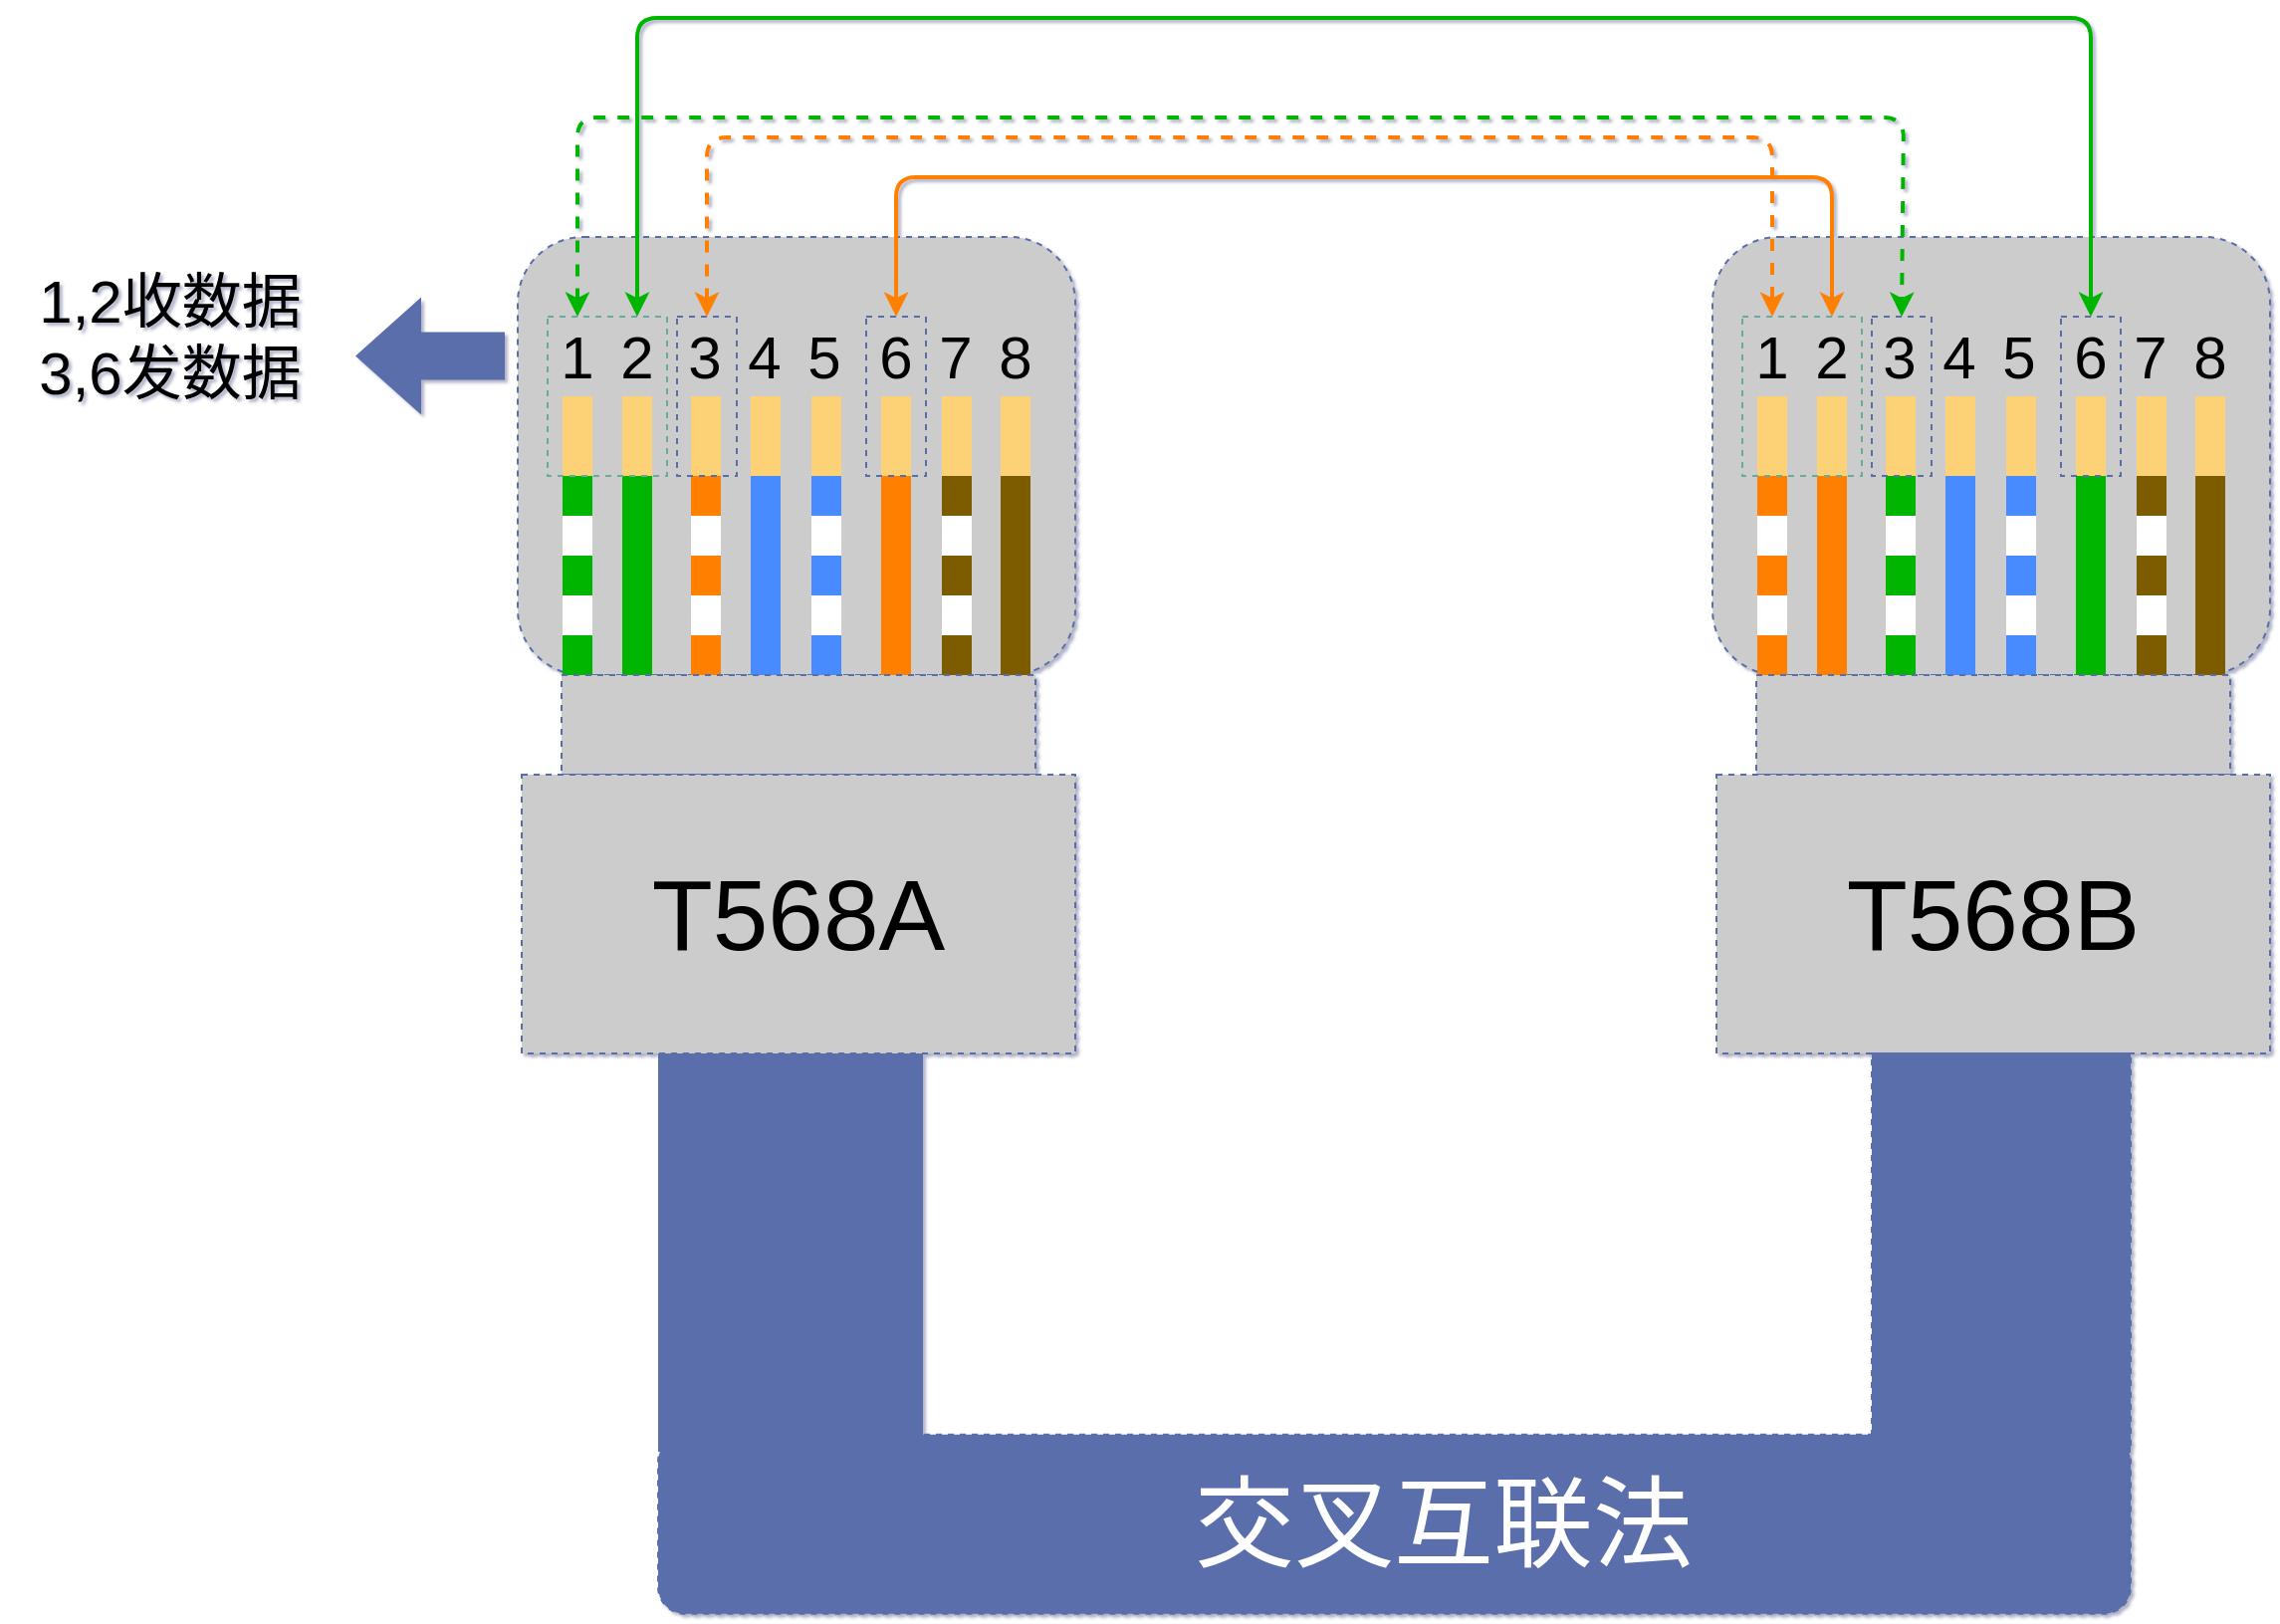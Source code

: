<mxfile version="14.5.1" type="github"><diagram id="3228e29e-7158-1315-38df-8450db1d8a1d" name="Page-1"><mxGraphModel dx="4993" dy="2900" grid="1" gridSize="10" guides="1" tooltips="1" connect="1" arrows="1" fold="1" page="1" pageScale="1" pageWidth="800" pageHeight="200" background="#ffffff" math="0" shadow="1"><root><mxCell id="0"/><mxCell id="1" parent="0"/><mxCell id="M9zflv45pWriz8vddk0P-69" value="" style="rounded=1;whiteSpace=wrap;html=1;shadow=0;dashed=1;strokeColor=#5A6EAB;fillColor=#CCCCCC;" vertex="1" parent="1"><mxGeometry x="350" y="610" width="280" height="220" as="geometry"/></mxCell><mxCell id="M9zflv45pWriz8vddk0P-8" value="" style="endArrow=none;html=1;fillColor=#00FF80;strokeWidth=15;strokeColor=#FDD276;" edge="1" parent="1"><mxGeometry width="50" height="50" relative="1" as="geometry"><mxPoint x="380" y="730" as="sourcePoint"/><mxPoint x="380" y="690" as="targetPoint"/></mxGeometry></mxCell><mxCell id="M9zflv45pWriz8vddk0P-9" value="" style="endArrow=none;html=1;fillColor=#00FF80;strokeWidth=15;dashed=1;strokeColor=#00B500;" edge="1" parent="1"><mxGeometry width="50" height="50" relative="1" as="geometry"><mxPoint x="380" y="750" as="sourcePoint"/><mxPoint x="380" y="730" as="targetPoint"/></mxGeometry></mxCell><mxCell id="M9zflv45pWriz8vddk0P-10" value="" style="endArrow=none;html=1;fillColor=#00FF80;strokeWidth=15;strokeColor=#FDD276;" edge="1" parent="1"><mxGeometry width="50" height="50" relative="1" as="geometry"><mxPoint x="410" y="730" as="sourcePoint"/><mxPoint x="410" y="690" as="targetPoint"/></mxGeometry></mxCell><mxCell id="M9zflv45pWriz8vddk0P-11" value="" style="endArrow=none;html=1;fillColor=#00FF80;strokeWidth=15;strokeColor=#00B500;" edge="1" parent="1"><mxGeometry width="50" height="50" relative="1" as="geometry"><mxPoint x="410" y="830" as="sourcePoint"/><mxPoint x="410" y="730" as="targetPoint"/></mxGeometry></mxCell><mxCell id="M9zflv45pWriz8vddk0P-12" value="" style="endArrow=none;html=1;fillColor=#00FF80;strokeWidth=15;dashed=1;strokeColor=#FFFFFF;" edge="1" parent="1"><mxGeometry width="50" height="50" relative="1" as="geometry"><mxPoint x="380" y="770" as="sourcePoint"/><mxPoint x="380" y="750" as="targetPoint"/></mxGeometry></mxCell><mxCell id="M9zflv45pWriz8vddk0P-13" value="" style="endArrow=none;html=1;fillColor=#00FF80;strokeWidth=15;dashed=1;strokeColor=#00B500;" edge="1" parent="1"><mxGeometry width="50" height="50" relative="1" as="geometry"><mxPoint x="380" y="790" as="sourcePoint"/><mxPoint x="380" y="770" as="targetPoint"/></mxGeometry></mxCell><mxCell id="M9zflv45pWriz8vddk0P-20" value="" style="endArrow=none;html=1;fillColor=#00FF80;strokeWidth=15;dashed=1;strokeColor=#FFFFFF;" edge="1" parent="1"><mxGeometry width="50" height="50" relative="1" as="geometry"><mxPoint x="380" y="810" as="sourcePoint"/><mxPoint x="380" y="790" as="targetPoint"/></mxGeometry></mxCell><mxCell id="M9zflv45pWriz8vddk0P-21" value="" style="endArrow=none;html=1;fillColor=#00FF80;strokeWidth=15;dashed=1;strokeColor=#00B500;" edge="1" parent="1"><mxGeometry width="50" height="50" relative="1" as="geometry"><mxPoint x="380" y="830" as="sourcePoint"/><mxPoint x="380" y="810" as="targetPoint"/></mxGeometry></mxCell><mxCell id="M9zflv45pWriz8vddk0P-22" value="" style="endArrow=none;html=1;fillColor=#00FF80;strokeWidth=15;strokeColor=#FDD276;" edge="1" parent="1"><mxGeometry width="50" height="50" relative="1" as="geometry"><mxPoint x="444.5" y="730" as="sourcePoint"/><mxPoint x="444.5" y="690" as="targetPoint"/></mxGeometry></mxCell><mxCell id="M9zflv45pWriz8vddk0P-23" value="" style="endArrow=none;html=1;fillColor=#00FF80;strokeWidth=15;dashed=1;strokeColor=#FF8000;" edge="1" parent="1"><mxGeometry width="50" height="50" relative="1" as="geometry"><mxPoint x="444.5" y="750" as="sourcePoint"/><mxPoint x="444.5" y="730" as="targetPoint"/></mxGeometry></mxCell><mxCell id="M9zflv45pWriz8vddk0P-24" value="" style="endArrow=none;html=1;fillColor=#00FF80;strokeWidth=15;strokeColor=#FDD276;" edge="1" parent="1"><mxGeometry width="50" height="50" relative="1" as="geometry"><mxPoint x="474.5" y="730" as="sourcePoint"/><mxPoint x="474.5" y="690" as="targetPoint"/></mxGeometry></mxCell><mxCell id="M9zflv45pWriz8vddk0P-25" value="" style="endArrow=none;html=1;fillColor=#00FF80;strokeWidth=15;strokeColor=#478BFF;" edge="1" parent="1"><mxGeometry width="50" height="50" relative="1" as="geometry"><mxPoint x="474.5" y="830" as="sourcePoint"/><mxPoint x="474.5" y="730" as="targetPoint"/></mxGeometry></mxCell><mxCell id="M9zflv45pWriz8vddk0P-26" value="" style="endArrow=none;html=1;fillColor=#00FF80;strokeWidth=15;dashed=1;strokeColor=#FFFFFF;" edge="1" parent="1"><mxGeometry width="50" height="50" relative="1" as="geometry"><mxPoint x="444.5" y="770" as="sourcePoint"/><mxPoint x="444.5" y="750" as="targetPoint"/></mxGeometry></mxCell><mxCell id="M9zflv45pWriz8vddk0P-27" value="" style="endArrow=none;html=1;fillColor=#00FF80;strokeWidth=15;dashed=1;strokeColor=#FF8000;" edge="1" parent="1"><mxGeometry width="50" height="50" relative="1" as="geometry"><mxPoint x="444.5" y="790" as="sourcePoint"/><mxPoint x="444.5" y="770" as="targetPoint"/></mxGeometry></mxCell><mxCell id="M9zflv45pWriz8vddk0P-28" value="" style="endArrow=none;html=1;fillColor=#00FF80;strokeWidth=15;dashed=1;strokeColor=#FFFFFF;" edge="1" parent="1"><mxGeometry width="50" height="50" relative="1" as="geometry"><mxPoint x="444.5" y="810" as="sourcePoint"/><mxPoint x="444.5" y="790" as="targetPoint"/></mxGeometry></mxCell><mxCell id="M9zflv45pWriz8vddk0P-29" value="" style="endArrow=none;html=1;fillColor=#00FF80;strokeWidth=15;dashed=1;strokeColor=#FF8000;" edge="1" parent="1"><mxGeometry width="50" height="50" relative="1" as="geometry"><mxPoint x="444.5" y="830" as="sourcePoint"/><mxPoint x="444.5" y="810" as="targetPoint"/></mxGeometry></mxCell><mxCell id="M9zflv45pWriz8vddk0P-30" value="" style="endArrow=none;html=1;fillColor=#00FF80;strokeWidth=15;strokeColor=#FDD276;" edge="1" parent="1"><mxGeometry width="50" height="50" relative="1" as="geometry"><mxPoint x="505" y="730" as="sourcePoint"/><mxPoint x="505" y="690" as="targetPoint"/></mxGeometry></mxCell><mxCell id="M9zflv45pWriz8vddk0P-31" value="" style="endArrow=none;html=1;fillColor=#00FF80;strokeWidth=15;dashed=1;strokeColor=#478BFF;" edge="1" parent="1"><mxGeometry width="50" height="50" relative="1" as="geometry"><mxPoint x="505" y="750" as="sourcePoint"/><mxPoint x="505" y="730" as="targetPoint"/></mxGeometry></mxCell><mxCell id="M9zflv45pWriz8vddk0P-32" value="" style="endArrow=none;html=1;fillColor=#00FF80;strokeWidth=15;dashed=1;strokeColor=#FFFFFF;" edge="1" parent="1"><mxGeometry width="50" height="50" relative="1" as="geometry"><mxPoint x="505" y="770" as="sourcePoint"/><mxPoint x="505" y="750" as="targetPoint"/></mxGeometry></mxCell><mxCell id="M9zflv45pWriz8vddk0P-33" value="" style="endArrow=none;html=1;fillColor=#00FF80;strokeWidth=15;dashed=1;strokeColor=#478BFF;" edge="1" parent="1"><mxGeometry width="50" height="50" relative="1" as="geometry"><mxPoint x="505" y="790" as="sourcePoint"/><mxPoint x="505" y="770" as="targetPoint"/></mxGeometry></mxCell><mxCell id="M9zflv45pWriz8vddk0P-34" value="" style="endArrow=none;html=1;fillColor=#00FF80;strokeWidth=15;dashed=1;strokeColor=#FFFFFF;" edge="1" parent="1"><mxGeometry width="50" height="50" relative="1" as="geometry"><mxPoint x="505" y="810" as="sourcePoint"/><mxPoint x="505" y="790" as="targetPoint"/></mxGeometry></mxCell><mxCell id="M9zflv45pWriz8vddk0P-35" value="" style="endArrow=none;html=1;fillColor=#00FF80;strokeWidth=15;dashed=1;strokeColor=#478BFF;" edge="1" parent="1"><mxGeometry width="50" height="50" relative="1" as="geometry"><mxPoint x="505" y="830" as="sourcePoint"/><mxPoint x="505" y="810" as="targetPoint"/></mxGeometry></mxCell><mxCell id="M9zflv45pWriz8vddk0P-44" value="" style="endArrow=none;html=1;fillColor=#00FF80;strokeWidth=15;strokeColor=#FDD276;" edge="1" parent="1"><mxGeometry width="50" height="50" relative="1" as="geometry"><mxPoint x="540" y="730" as="sourcePoint"/><mxPoint x="540" y="690" as="targetPoint"/></mxGeometry></mxCell><mxCell id="M9zflv45pWriz8vddk0P-45" value="" style="endArrow=none;html=1;fillColor=#00FF80;strokeWidth=15;strokeColor=#FF8000;" edge="1" parent="1"><mxGeometry width="50" height="50" relative="1" as="geometry"><mxPoint x="540" y="830" as="sourcePoint"/><mxPoint x="540" y="730" as="targetPoint"/></mxGeometry></mxCell><mxCell id="M9zflv45pWriz8vddk0P-46" value="" style="endArrow=none;html=1;fillColor=#00FF80;strokeWidth=15;strokeColor=#FDD276;" edge="1" parent="1"><mxGeometry width="50" height="50" relative="1" as="geometry"><mxPoint x="570.5" y="730" as="sourcePoint"/><mxPoint x="570.5" y="690" as="targetPoint"/></mxGeometry></mxCell><mxCell id="M9zflv45pWriz8vddk0P-47" value="" style="endArrow=none;html=1;fillColor=#00FF80;strokeWidth=15;dashed=1;strokeColor=#7D5C00;" edge="1" parent="1"><mxGeometry width="50" height="50" relative="1" as="geometry"><mxPoint x="570.5" y="750" as="sourcePoint"/><mxPoint x="570.5" y="730" as="targetPoint"/></mxGeometry></mxCell><mxCell id="M9zflv45pWriz8vddk0P-48" value="" style="endArrow=none;html=1;fillColor=#00FF80;strokeWidth=15;dashed=1;strokeColor=#FFFFFF;" edge="1" parent="1"><mxGeometry width="50" height="50" relative="1" as="geometry"><mxPoint x="570.5" y="770" as="sourcePoint"/><mxPoint x="570.5" y="750" as="targetPoint"/></mxGeometry></mxCell><mxCell id="M9zflv45pWriz8vddk0P-49" value="" style="endArrow=none;html=1;fillColor=#00FF80;strokeWidth=15;dashed=1;strokeColor=#7D5C00;" edge="1" parent="1"><mxGeometry width="50" height="50" relative="1" as="geometry"><mxPoint x="570.5" y="790" as="sourcePoint"/><mxPoint x="570.5" y="770" as="targetPoint"/></mxGeometry></mxCell><mxCell id="M9zflv45pWriz8vddk0P-50" value="" style="endArrow=none;html=1;fillColor=#00FF80;strokeWidth=15;dashed=1;strokeColor=#FFFFFF;" edge="1" parent="1"><mxGeometry width="50" height="50" relative="1" as="geometry"><mxPoint x="570.5" y="810" as="sourcePoint"/><mxPoint x="570.5" y="790" as="targetPoint"/></mxGeometry></mxCell><mxCell id="M9zflv45pWriz8vddk0P-51" value="" style="endArrow=none;html=1;fillColor=#00FF80;strokeWidth=15;dashed=1;strokeColor=#7D5C00;" edge="1" parent="1"><mxGeometry width="50" height="50" relative="1" as="geometry"><mxPoint x="570.5" y="830" as="sourcePoint"/><mxPoint x="570.5" y="810" as="targetPoint"/></mxGeometry></mxCell><mxCell id="M9zflv45pWriz8vddk0P-52" value="" style="endArrow=none;html=1;fillColor=#00FF80;strokeWidth=15;strokeColor=#FDD276;" edge="1" parent="1"><mxGeometry width="50" height="50" relative="1" as="geometry"><mxPoint x="600" y="730" as="sourcePoint"/><mxPoint x="600" y="690" as="targetPoint"/></mxGeometry></mxCell><mxCell id="M9zflv45pWriz8vddk0P-53" value="" style="endArrow=none;html=1;fillColor=#00FF80;strokeWidth=15;strokeColor=#7D5C00;" edge="1" parent="1"><mxGeometry width="50" height="50" relative="1" as="geometry"><mxPoint x="600" y="830" as="sourcePoint"/><mxPoint x="600" y="730" as="targetPoint"/></mxGeometry></mxCell><mxCell id="M9zflv45pWriz8vddk0P-54" value="&lt;font style=&quot;font-size: 30px&quot;&gt;1&lt;/font&gt;" style="text;html=1;strokeColor=none;fillColor=none;align=center;verticalAlign=middle;whiteSpace=wrap;rounded=0;shadow=0;" vertex="1" parent="1"><mxGeometry x="370" y="660" width="20" height="20" as="geometry"/></mxCell><mxCell id="M9zflv45pWriz8vddk0P-56" value="&lt;font style=&quot;font-size: 30px&quot;&gt;2&lt;/font&gt;" style="text;html=1;strokeColor=none;fillColor=none;align=center;verticalAlign=middle;whiteSpace=wrap;rounded=0;shadow=0;" vertex="1" parent="1"><mxGeometry x="400" y="660" width="20" height="20" as="geometry"/></mxCell><mxCell id="M9zflv45pWriz8vddk0P-57" value="&lt;font style=&quot;font-size: 30px&quot;&gt;3&lt;/font&gt;" style="text;html=1;strokeColor=none;fillColor=none;align=center;verticalAlign=middle;whiteSpace=wrap;rounded=0;shadow=0;" vertex="1" parent="1"><mxGeometry x="434" y="660" width="20" height="20" as="geometry"/></mxCell><mxCell id="M9zflv45pWriz8vddk0P-58" value="&lt;font style=&quot;font-size: 30px&quot;&gt;4&lt;/font&gt;" style="text;html=1;strokeColor=none;fillColor=none;align=center;verticalAlign=middle;whiteSpace=wrap;rounded=0;shadow=0;" vertex="1" parent="1"><mxGeometry x="464" y="660" width="20" height="20" as="geometry"/></mxCell><mxCell id="M9zflv45pWriz8vddk0P-59" value="&lt;font style=&quot;font-size: 30px&quot;&gt;5&lt;/font&gt;" style="text;html=1;strokeColor=none;fillColor=none;align=center;verticalAlign=middle;whiteSpace=wrap;rounded=0;shadow=0;" vertex="1" parent="1"><mxGeometry x="494" y="660" width="20" height="20" as="geometry"/></mxCell><mxCell id="M9zflv45pWriz8vddk0P-60" value="&lt;font style=&quot;font-size: 30px&quot;&gt;6&lt;/font&gt;" style="text;html=1;strokeColor=none;fillColor=none;align=center;verticalAlign=middle;whiteSpace=wrap;rounded=0;shadow=0;" vertex="1" parent="1"><mxGeometry x="530" y="660" width="20" height="20" as="geometry"/></mxCell><mxCell id="M9zflv45pWriz8vddk0P-61" value="&lt;font style=&quot;font-size: 30px&quot;&gt;7&lt;/font&gt;" style="text;html=1;strokeColor=none;fillColor=none;align=center;verticalAlign=middle;whiteSpace=wrap;rounded=0;shadow=0;" vertex="1" parent="1"><mxGeometry x="560" y="660" width="20" height="20" as="geometry"/></mxCell><mxCell id="M9zflv45pWriz8vddk0P-62" value="&lt;font style=&quot;font-size: 30px&quot;&gt;8&lt;/font&gt;" style="text;html=1;strokeColor=none;fillColor=none;align=center;verticalAlign=middle;whiteSpace=wrap;rounded=0;shadow=0;" vertex="1" parent="1"><mxGeometry x="590" y="660" width="20" height="20" as="geometry"/></mxCell><mxCell id="M9zflv45pWriz8vddk0P-63" value="" style="rounded=0;whiteSpace=wrap;html=1;shadow=0;fillColor=none;dashed=1;strokeColor=#67AB9F;" vertex="1" parent="1"><mxGeometry x="365" y="650" width="60" height="80" as="geometry"/></mxCell><mxCell id="M9zflv45pWriz8vddk0P-64" value="&lt;font style=&quot;font-size: 30px&quot;&gt;1,2收数据&lt;br&gt;3,6发数据&lt;br&gt;&lt;/font&gt;" style="text;html=1;strokeColor=none;fillColor=none;align=center;verticalAlign=middle;whiteSpace=wrap;rounded=0;shadow=0;dashed=1;" vertex="1" parent="1"><mxGeometry x="90" y="640" width="171" height="40" as="geometry"/></mxCell><mxCell id="M9zflv45pWriz8vddk0P-65" value="" style="rounded=0;whiteSpace=wrap;html=1;shadow=0;fillColor=none;dashed=1;strokeColor=#5A6EAB;" vertex="1" parent="1"><mxGeometry x="430" y="650" width="30" height="80" as="geometry"/></mxCell><mxCell id="M9zflv45pWriz8vddk0P-66" value="" style="rounded=0;whiteSpace=wrap;html=1;shadow=0;fillColor=none;dashed=1;strokeColor=#5A6EAB;" vertex="1" parent="1"><mxGeometry x="525" y="650" width="30" height="80" as="geometry"/></mxCell><mxCell id="M9zflv45pWriz8vddk0P-68" value="" style="shape=flexArrow;endArrow=classic;html=1;dashed=1;strokeWidth=15;strokeColor=none;fillColor=#5A6EAB;" edge="1" parent="1"><mxGeometry width="50" height="50" relative="1" as="geometry"><mxPoint x="351" y="669.76" as="sourcePoint"/><mxPoint x="261" y="669.76" as="targetPoint"/></mxGeometry></mxCell><mxCell id="M9zflv45pWriz8vddk0P-71" value="" style="rounded=0;whiteSpace=wrap;html=1;shadow=0;dashed=1;strokeColor=#5A6EAB;fillColor=#CCCCCC;" vertex="1" parent="1"><mxGeometry x="372" y="830" width="238" height="50" as="geometry"/></mxCell><mxCell id="M9zflv45pWriz8vddk0P-72" value="&lt;font style=&quot;font-size: 50px&quot;&gt;T568A&lt;/font&gt;" style="rounded=0;whiteSpace=wrap;html=1;shadow=0;dashed=1;strokeColor=#5A6EAB;fillColor=#CCCCCC;" vertex="1" parent="1"><mxGeometry x="352" y="880" width="278" height="140" as="geometry"/></mxCell><mxCell id="M9zflv45pWriz8vddk0P-73" value="" style="rounded=1;whiteSpace=wrap;html=1;shadow=0;dashed=1;strokeColor=#5A6EAB;fillColor=#CCCCCC;" vertex="1" parent="1"><mxGeometry x="950" y="610" width="280" height="220" as="geometry"/></mxCell><mxCell id="M9zflv45pWriz8vddk0P-74" value="" style="endArrow=none;html=1;fillColor=#00FF80;strokeWidth=15;strokeColor=#FDD276;" edge="1" parent="1"><mxGeometry width="50" height="50" relative="1" as="geometry"><mxPoint x="980" y="730" as="sourcePoint"/><mxPoint x="980" y="690" as="targetPoint"/></mxGeometry></mxCell><mxCell id="M9zflv45pWriz8vddk0P-75" value="" style="endArrow=none;html=1;fillColor=#00FF80;strokeWidth=15;dashed=1;strokeColor=#FF8000;" edge="1" parent="1"><mxGeometry width="50" height="50" relative="1" as="geometry"><mxPoint x="980" y="750" as="sourcePoint"/><mxPoint x="980" y="730" as="targetPoint"/></mxGeometry></mxCell><mxCell id="M9zflv45pWriz8vddk0P-76" value="" style="endArrow=none;html=1;fillColor=#00FF80;strokeWidth=15;strokeColor=#FDD276;" edge="1" parent="1"><mxGeometry width="50" height="50" relative="1" as="geometry"><mxPoint x="1010" y="730" as="sourcePoint"/><mxPoint x="1010" y="690" as="targetPoint"/></mxGeometry></mxCell><mxCell id="M9zflv45pWriz8vddk0P-77" value="" style="endArrow=none;html=1;fillColor=#00FF80;strokeWidth=15;strokeColor=#FF8000;" edge="1" parent="1"><mxGeometry width="50" height="50" relative="1" as="geometry"><mxPoint x="1010" y="830" as="sourcePoint"/><mxPoint x="1010" y="730" as="targetPoint"/></mxGeometry></mxCell><mxCell id="M9zflv45pWriz8vddk0P-78" value="" style="endArrow=none;html=1;fillColor=#00FF80;strokeWidth=15;dashed=1;strokeColor=#FFFFFF;" edge="1" parent="1"><mxGeometry width="50" height="50" relative="1" as="geometry"><mxPoint x="980" y="770" as="sourcePoint"/><mxPoint x="980" y="750" as="targetPoint"/></mxGeometry></mxCell><mxCell id="M9zflv45pWriz8vddk0P-79" value="" style="endArrow=none;html=1;fillColor=#00FF80;strokeWidth=15;dashed=1;strokeColor=#FF8000;" edge="1" parent="1"><mxGeometry width="50" height="50" relative="1" as="geometry"><mxPoint x="980" y="790" as="sourcePoint"/><mxPoint x="980" y="770" as="targetPoint"/></mxGeometry></mxCell><mxCell id="M9zflv45pWriz8vddk0P-80" value="" style="endArrow=none;html=1;fillColor=#00FF80;strokeWidth=15;dashed=1;strokeColor=#FFFFFF;" edge="1" parent="1"><mxGeometry width="50" height="50" relative="1" as="geometry"><mxPoint x="980" y="810" as="sourcePoint"/><mxPoint x="980" y="790" as="targetPoint"/></mxGeometry></mxCell><mxCell id="M9zflv45pWriz8vddk0P-81" value="" style="endArrow=none;html=1;fillColor=#00FF80;strokeWidth=15;dashed=1;strokeColor=#FF8000;" edge="1" parent="1"><mxGeometry width="50" height="50" relative="1" as="geometry"><mxPoint x="980" y="830" as="sourcePoint"/><mxPoint x="980" y="810" as="targetPoint"/></mxGeometry></mxCell><mxCell id="M9zflv45pWriz8vddk0P-82" value="" style="endArrow=none;html=1;fillColor=#00FF80;strokeWidth=15;strokeColor=#FDD276;" edge="1" parent="1"><mxGeometry width="50" height="50" relative="1" as="geometry"><mxPoint x="1044.5" y="730" as="sourcePoint"/><mxPoint x="1044.5" y="690" as="targetPoint"/></mxGeometry></mxCell><mxCell id="M9zflv45pWriz8vddk0P-83" value="" style="endArrow=none;html=1;fillColor=#00FF80;strokeWidth=15;dashed=1;strokeColor=#00B500;" edge="1" parent="1"><mxGeometry width="50" height="50" relative="1" as="geometry"><mxPoint x="1044.5" y="750" as="sourcePoint"/><mxPoint x="1044.5" y="730" as="targetPoint"/></mxGeometry></mxCell><mxCell id="M9zflv45pWriz8vddk0P-84" value="" style="endArrow=none;html=1;fillColor=#00FF80;strokeWidth=15;strokeColor=#FDD276;" edge="1" parent="1"><mxGeometry width="50" height="50" relative="1" as="geometry"><mxPoint x="1074.5" y="730" as="sourcePoint"/><mxPoint x="1074.5" y="690" as="targetPoint"/></mxGeometry></mxCell><mxCell id="M9zflv45pWriz8vddk0P-85" value="" style="endArrow=none;html=1;fillColor=#00FF80;strokeWidth=15;strokeColor=#478BFF;" edge="1" parent="1"><mxGeometry width="50" height="50" relative="1" as="geometry"><mxPoint x="1074.5" y="830" as="sourcePoint"/><mxPoint x="1074.5" y="730" as="targetPoint"/></mxGeometry></mxCell><mxCell id="M9zflv45pWriz8vddk0P-86" value="" style="endArrow=none;html=1;fillColor=#00FF80;strokeWidth=15;dashed=1;strokeColor=#FFFFFF;" edge="1" parent="1"><mxGeometry width="50" height="50" relative="1" as="geometry"><mxPoint x="1044.5" y="770" as="sourcePoint"/><mxPoint x="1044.5" y="750" as="targetPoint"/></mxGeometry></mxCell><mxCell id="M9zflv45pWriz8vddk0P-87" value="" style="endArrow=none;html=1;fillColor=#00FF80;strokeWidth=15;dashed=1;strokeColor=#00B500;" edge="1" parent="1"><mxGeometry width="50" height="50" relative="1" as="geometry"><mxPoint x="1044.5" y="790" as="sourcePoint"/><mxPoint x="1044.5" y="770" as="targetPoint"/></mxGeometry></mxCell><mxCell id="M9zflv45pWriz8vddk0P-88" value="" style="endArrow=none;html=1;fillColor=#00FF80;strokeWidth=15;dashed=1;strokeColor=#FFFFFF;" edge="1" parent="1"><mxGeometry width="50" height="50" relative="1" as="geometry"><mxPoint x="1044.5" y="810" as="sourcePoint"/><mxPoint x="1044.5" y="790" as="targetPoint"/></mxGeometry></mxCell><mxCell id="M9zflv45pWriz8vddk0P-89" value="" style="endArrow=none;html=1;fillColor=#00FF80;strokeWidth=15;dashed=1;strokeColor=#00B500;" edge="1" parent="1"><mxGeometry width="50" height="50" relative="1" as="geometry"><mxPoint x="1044.5" y="830" as="sourcePoint"/><mxPoint x="1044.5" y="810" as="targetPoint"/></mxGeometry></mxCell><mxCell id="M9zflv45pWriz8vddk0P-90" value="" style="endArrow=none;html=1;fillColor=#00FF80;strokeWidth=15;strokeColor=#FDD276;" edge="1" parent="1"><mxGeometry width="50" height="50" relative="1" as="geometry"><mxPoint x="1105" y="730" as="sourcePoint"/><mxPoint x="1105" y="690" as="targetPoint"/></mxGeometry></mxCell><mxCell id="M9zflv45pWriz8vddk0P-91" value="" style="endArrow=none;html=1;fillColor=#00FF80;strokeWidth=15;dashed=1;strokeColor=#478BFF;" edge="1" parent="1"><mxGeometry width="50" height="50" relative="1" as="geometry"><mxPoint x="1105" y="750" as="sourcePoint"/><mxPoint x="1105" y="730" as="targetPoint"/></mxGeometry></mxCell><mxCell id="M9zflv45pWriz8vddk0P-92" value="" style="endArrow=none;html=1;fillColor=#00FF80;strokeWidth=15;dashed=1;strokeColor=#FFFFFF;" edge="1" parent="1"><mxGeometry width="50" height="50" relative="1" as="geometry"><mxPoint x="1105" y="770" as="sourcePoint"/><mxPoint x="1105" y="750" as="targetPoint"/></mxGeometry></mxCell><mxCell id="M9zflv45pWriz8vddk0P-93" value="" style="endArrow=none;html=1;fillColor=#00FF80;strokeWidth=15;dashed=1;strokeColor=#478BFF;" edge="1" parent="1"><mxGeometry width="50" height="50" relative="1" as="geometry"><mxPoint x="1105" y="790" as="sourcePoint"/><mxPoint x="1105" y="770" as="targetPoint"/></mxGeometry></mxCell><mxCell id="M9zflv45pWriz8vddk0P-94" value="" style="endArrow=none;html=1;fillColor=#00FF80;strokeWidth=15;dashed=1;strokeColor=#FFFFFF;" edge="1" parent="1"><mxGeometry width="50" height="50" relative="1" as="geometry"><mxPoint x="1105" y="810" as="sourcePoint"/><mxPoint x="1105" y="790" as="targetPoint"/></mxGeometry></mxCell><mxCell id="M9zflv45pWriz8vddk0P-95" value="" style="endArrow=none;html=1;fillColor=#00FF80;strokeWidth=15;dashed=1;strokeColor=#478BFF;" edge="1" parent="1"><mxGeometry width="50" height="50" relative="1" as="geometry"><mxPoint x="1105" y="830" as="sourcePoint"/><mxPoint x="1105" y="810" as="targetPoint"/></mxGeometry></mxCell><mxCell id="M9zflv45pWriz8vddk0P-96" value="" style="endArrow=none;html=1;fillColor=#00FF80;strokeWidth=15;strokeColor=#FDD276;" edge="1" parent="1"><mxGeometry width="50" height="50" relative="1" as="geometry"><mxPoint x="1140" y="730" as="sourcePoint"/><mxPoint x="1140" y="690" as="targetPoint"/></mxGeometry></mxCell><mxCell id="M9zflv45pWriz8vddk0P-97" value="" style="endArrow=none;html=1;fillColor=#00FF80;strokeWidth=15;strokeColor=#00B500;" edge="1" parent="1"><mxGeometry width="50" height="50" relative="1" as="geometry"><mxPoint x="1140" y="830" as="sourcePoint"/><mxPoint x="1140" y="730" as="targetPoint"/></mxGeometry></mxCell><mxCell id="M9zflv45pWriz8vddk0P-98" value="" style="endArrow=none;html=1;fillColor=#00FF80;strokeWidth=15;strokeColor=#FDD276;" edge="1" parent="1"><mxGeometry width="50" height="50" relative="1" as="geometry"><mxPoint x="1170.5" y="730" as="sourcePoint"/><mxPoint x="1170.5" y="690" as="targetPoint"/></mxGeometry></mxCell><mxCell id="M9zflv45pWriz8vddk0P-99" value="" style="endArrow=none;html=1;fillColor=#00FF80;strokeWidth=15;dashed=1;strokeColor=#7D5C00;" edge="1" parent="1"><mxGeometry width="50" height="50" relative="1" as="geometry"><mxPoint x="1170.5" y="750" as="sourcePoint"/><mxPoint x="1170.5" y="730" as="targetPoint"/></mxGeometry></mxCell><mxCell id="M9zflv45pWriz8vddk0P-100" value="" style="endArrow=none;html=1;fillColor=#00FF80;strokeWidth=15;dashed=1;strokeColor=#FFFFFF;" edge="1" parent="1"><mxGeometry width="50" height="50" relative="1" as="geometry"><mxPoint x="1170.5" y="770" as="sourcePoint"/><mxPoint x="1170.5" y="750" as="targetPoint"/></mxGeometry></mxCell><mxCell id="M9zflv45pWriz8vddk0P-101" value="" style="endArrow=none;html=1;fillColor=#00FF80;strokeWidth=15;dashed=1;strokeColor=#7D5C00;" edge="1" parent="1"><mxGeometry width="50" height="50" relative="1" as="geometry"><mxPoint x="1170.5" y="790" as="sourcePoint"/><mxPoint x="1170.5" y="770" as="targetPoint"/></mxGeometry></mxCell><mxCell id="M9zflv45pWriz8vddk0P-102" value="" style="endArrow=none;html=1;fillColor=#00FF80;strokeWidth=15;dashed=1;strokeColor=#FFFFFF;" edge="1" parent="1"><mxGeometry width="50" height="50" relative="1" as="geometry"><mxPoint x="1170.5" y="810" as="sourcePoint"/><mxPoint x="1170.5" y="790" as="targetPoint"/></mxGeometry></mxCell><mxCell id="M9zflv45pWriz8vddk0P-103" value="" style="endArrow=none;html=1;fillColor=#00FF80;strokeWidth=15;dashed=1;strokeColor=#7D5C00;" edge="1" parent="1"><mxGeometry width="50" height="50" relative="1" as="geometry"><mxPoint x="1170.5" y="830" as="sourcePoint"/><mxPoint x="1170.5" y="810" as="targetPoint"/></mxGeometry></mxCell><mxCell id="M9zflv45pWriz8vddk0P-104" value="" style="endArrow=none;html=1;fillColor=#00FF80;strokeWidth=15;strokeColor=#FDD276;" edge="1" parent="1"><mxGeometry width="50" height="50" relative="1" as="geometry"><mxPoint x="1200" y="730" as="sourcePoint"/><mxPoint x="1200" y="690" as="targetPoint"/></mxGeometry></mxCell><mxCell id="M9zflv45pWriz8vddk0P-105" value="" style="endArrow=none;html=1;fillColor=#00FF80;strokeWidth=15;strokeColor=#7D5C00;" edge="1" parent="1"><mxGeometry width="50" height="50" relative="1" as="geometry"><mxPoint x="1200" y="830" as="sourcePoint"/><mxPoint x="1200" y="730" as="targetPoint"/></mxGeometry></mxCell><mxCell id="M9zflv45pWriz8vddk0P-106" value="&lt;font style=&quot;font-size: 30px&quot;&gt;1&lt;/font&gt;" style="text;html=1;strokeColor=none;fillColor=none;align=center;verticalAlign=middle;whiteSpace=wrap;rounded=0;shadow=0;" vertex="1" parent="1"><mxGeometry x="970" y="660" width="20" height="20" as="geometry"/></mxCell><mxCell id="M9zflv45pWriz8vddk0P-107" value="&lt;font style=&quot;font-size: 30px&quot;&gt;2&lt;/font&gt;" style="text;html=1;strokeColor=none;fillColor=none;align=center;verticalAlign=middle;whiteSpace=wrap;rounded=0;shadow=0;" vertex="1" parent="1"><mxGeometry x="1000" y="660" width="20" height="20" as="geometry"/></mxCell><mxCell id="M9zflv45pWriz8vddk0P-108" value="&lt;font style=&quot;font-size: 30px&quot;&gt;3&lt;/font&gt;" style="text;html=1;strokeColor=none;fillColor=none;align=center;verticalAlign=middle;whiteSpace=wrap;rounded=0;shadow=0;" vertex="1" parent="1"><mxGeometry x="1034" y="660" width="20" height="20" as="geometry"/></mxCell><mxCell id="M9zflv45pWriz8vddk0P-109" value="&lt;font style=&quot;font-size: 30px&quot;&gt;4&lt;/font&gt;" style="text;html=1;strokeColor=none;fillColor=none;align=center;verticalAlign=middle;whiteSpace=wrap;rounded=0;shadow=0;" vertex="1" parent="1"><mxGeometry x="1064" y="660" width="20" height="20" as="geometry"/></mxCell><mxCell id="M9zflv45pWriz8vddk0P-110" value="&lt;font style=&quot;font-size: 30px&quot;&gt;5&lt;/font&gt;" style="text;html=1;strokeColor=none;fillColor=none;align=center;verticalAlign=middle;whiteSpace=wrap;rounded=0;shadow=0;" vertex="1" parent="1"><mxGeometry x="1094" y="660" width="20" height="20" as="geometry"/></mxCell><mxCell id="M9zflv45pWriz8vddk0P-111" value="&lt;font style=&quot;font-size: 30px&quot;&gt;6&lt;/font&gt;" style="text;html=1;strokeColor=none;fillColor=none;align=center;verticalAlign=middle;whiteSpace=wrap;rounded=0;shadow=0;" vertex="1" parent="1"><mxGeometry x="1130" y="660" width="20" height="20" as="geometry"/></mxCell><mxCell id="M9zflv45pWriz8vddk0P-112" value="&lt;font style=&quot;font-size: 30px&quot;&gt;7&lt;/font&gt;" style="text;html=1;strokeColor=none;fillColor=none;align=center;verticalAlign=middle;whiteSpace=wrap;rounded=0;shadow=0;" vertex="1" parent="1"><mxGeometry x="1160" y="660" width="20" height="20" as="geometry"/></mxCell><mxCell id="M9zflv45pWriz8vddk0P-113" value="&lt;font style=&quot;font-size: 30px&quot;&gt;8&lt;/font&gt;" style="text;html=1;strokeColor=none;fillColor=none;align=center;verticalAlign=middle;whiteSpace=wrap;rounded=0;shadow=0;" vertex="1" parent="1"><mxGeometry x="1190" y="660" width="20" height="20" as="geometry"/></mxCell><mxCell id="M9zflv45pWriz8vddk0P-114" value="" style="rounded=0;whiteSpace=wrap;html=1;shadow=0;fillColor=none;dashed=1;strokeColor=#67AB9F;" vertex="1" parent="1"><mxGeometry x="965" y="650" width="60" height="80" as="geometry"/></mxCell><mxCell id="M9zflv45pWriz8vddk0P-116" value="" style="rounded=0;whiteSpace=wrap;html=1;shadow=0;fillColor=none;dashed=1;strokeColor=#5A6EAB;" vertex="1" parent="1"><mxGeometry x="1030" y="650" width="30" height="80" as="geometry"/></mxCell><mxCell id="M9zflv45pWriz8vddk0P-117" value="" style="rounded=0;whiteSpace=wrap;html=1;shadow=0;fillColor=none;dashed=1;strokeColor=#5A6EAB;" vertex="1" parent="1"><mxGeometry x="1125" y="650" width="30" height="80" as="geometry"/></mxCell><mxCell id="M9zflv45pWriz8vddk0P-119" value="" style="rounded=0;whiteSpace=wrap;html=1;shadow=0;dashed=1;strokeColor=#5A6EAB;fillColor=#CCCCCC;" vertex="1" parent="1"><mxGeometry x="972" y="830" width="238" height="50" as="geometry"/></mxCell><mxCell id="M9zflv45pWriz8vddk0P-120" value="&lt;font style=&quot;font-size: 50px&quot;&gt;T568B&lt;/font&gt;" style="rounded=0;whiteSpace=wrap;html=1;shadow=0;dashed=1;strokeColor=#5A6EAB;fillColor=#CCCCCC;" vertex="1" parent="1"><mxGeometry x="952" y="880" width="278" height="140" as="geometry"/></mxCell><mxCell id="M9zflv45pWriz8vddk0P-121" value="" style="rounded=0;whiteSpace=wrap;html=1;shadow=0;dashed=1;fillColor=#5A6EAB;strokeColor=none;" vertex="1" parent="1"><mxGeometry x="420.5" y="1020" width="133" height="200" as="geometry"/></mxCell><mxCell id="M9zflv45pWriz8vddk0P-122" value="" style="rounded=0;whiteSpace=wrap;html=1;shadow=0;dashed=1;strokeColor=#5A6EAB;fillColor=#5A6EAB;" vertex="1" parent="1"><mxGeometry x="1030" y="1020" width="130" height="200" as="geometry"/></mxCell><mxCell id="M9zflv45pWriz8vddk0P-123" value="" style="rounded=1;whiteSpace=wrap;html=1;shadow=0;dashed=1;strokeColor=#5A6EAB;fillColor=#5A6EAB;" vertex="1" parent="1"><mxGeometry x="420.5" y="1211.41" width="739.5" height="90" as="geometry"/></mxCell><mxCell id="M9zflv45pWriz8vddk0P-126" value="" style="endArrow=classic;startArrow=classic;html=1;strokeColor=#00B500;strokeWidth=2;fillColor=#5A6EAB;exitX=0.25;exitY=0;exitDx=0;exitDy=0;entryX=0.5;entryY=0;entryDx=0;entryDy=0;dashed=1;" edge="1" parent="1" source="M9zflv45pWriz8vddk0P-63" target="M9zflv45pWriz8vddk0P-116"><mxGeometry width="50" height="50" relative="1" as="geometry"><mxPoint x="380" y="580" as="sourcePoint"/><mxPoint x="1046" y="580" as="targetPoint"/><Array as="points"><mxPoint x="380" y="550"/><mxPoint x="1046" y="550"/></Array></mxGeometry></mxCell><mxCell id="M9zflv45pWriz8vddk0P-127" value="" style="endArrow=classic;startArrow=classic;html=1;strokeWidth=2;fillColor=#5A6EAB;exitX=0.5;exitY=0;exitDx=0;exitDy=0;entryX=0.25;entryY=0;entryDx=0;entryDy=0;strokeColor=#FF8000;dashed=1;" edge="1" parent="1" source="M9zflv45pWriz8vddk0P-65" target="M9zflv45pWriz8vddk0P-114"><mxGeometry width="50" height="50" relative="1" as="geometry"><mxPoint x="390" y="660" as="sourcePoint"/><mxPoint x="1055" y="660" as="targetPoint"/><Array as="points"><mxPoint x="445" y="560"/><mxPoint x="980" y="560"/></Array></mxGeometry></mxCell><mxCell id="M9zflv45pWriz8vddk0P-128" value="" style="endArrow=classic;startArrow=classic;html=1;strokeColor=#00B500;strokeWidth=2;fillColor=#5A6EAB;exitX=0.75;exitY=0;exitDx=0;exitDy=0;entryX=0.5;entryY=0;entryDx=0;entryDy=0;" edge="1" parent="1" source="M9zflv45pWriz8vddk0P-63" target="M9zflv45pWriz8vddk0P-117"><mxGeometry width="50" height="50" relative="1" as="geometry"><mxPoint x="407" y="600" as="sourcePoint"/><mxPoint x="1072" y="600" as="targetPoint"/><Array as="points"><mxPoint x="410" y="500"/><mxPoint x="1140" y="500"/></Array></mxGeometry></mxCell><mxCell id="M9zflv45pWriz8vddk0P-129" value="" style="endArrow=classic;startArrow=classic;html=1;strokeWidth=2;fillColor=#5A6EAB;exitX=0.5;exitY=0;exitDx=0;exitDy=0;entryX=0.75;entryY=0;entryDx=0;entryDy=0;strokeColor=#FF8000;" edge="1" parent="1" target="M9zflv45pWriz8vddk0P-114"><mxGeometry width="50" height="50" relative="1" as="geometry"><mxPoint x="540.04" y="650" as="sourcePoint"/><mxPoint x="1075.04" y="650" as="targetPoint"/><Array as="points"><mxPoint x="540" y="580"/><mxPoint x="810" y="580"/><mxPoint x="1010" y="580"/></Array></mxGeometry></mxCell><mxCell id="M9zflv45pWriz8vddk0P-130" value="&lt;font style=&quot;font-size: 50px&quot;&gt;交叉互联法&lt;/font&gt;" style="text;html=1;strokeColor=none;fillColor=none;align=center;verticalAlign=middle;whiteSpace=wrap;rounded=0;shadow=0;dashed=1;labelBackgroundColor=none;fontColor=#FFFFFF;" vertex="1" parent="1"><mxGeometry x="680" y="1251.41" width="270" height="10" as="geometry"/></mxCell></root></mxGraphModel></diagram></mxfile>
